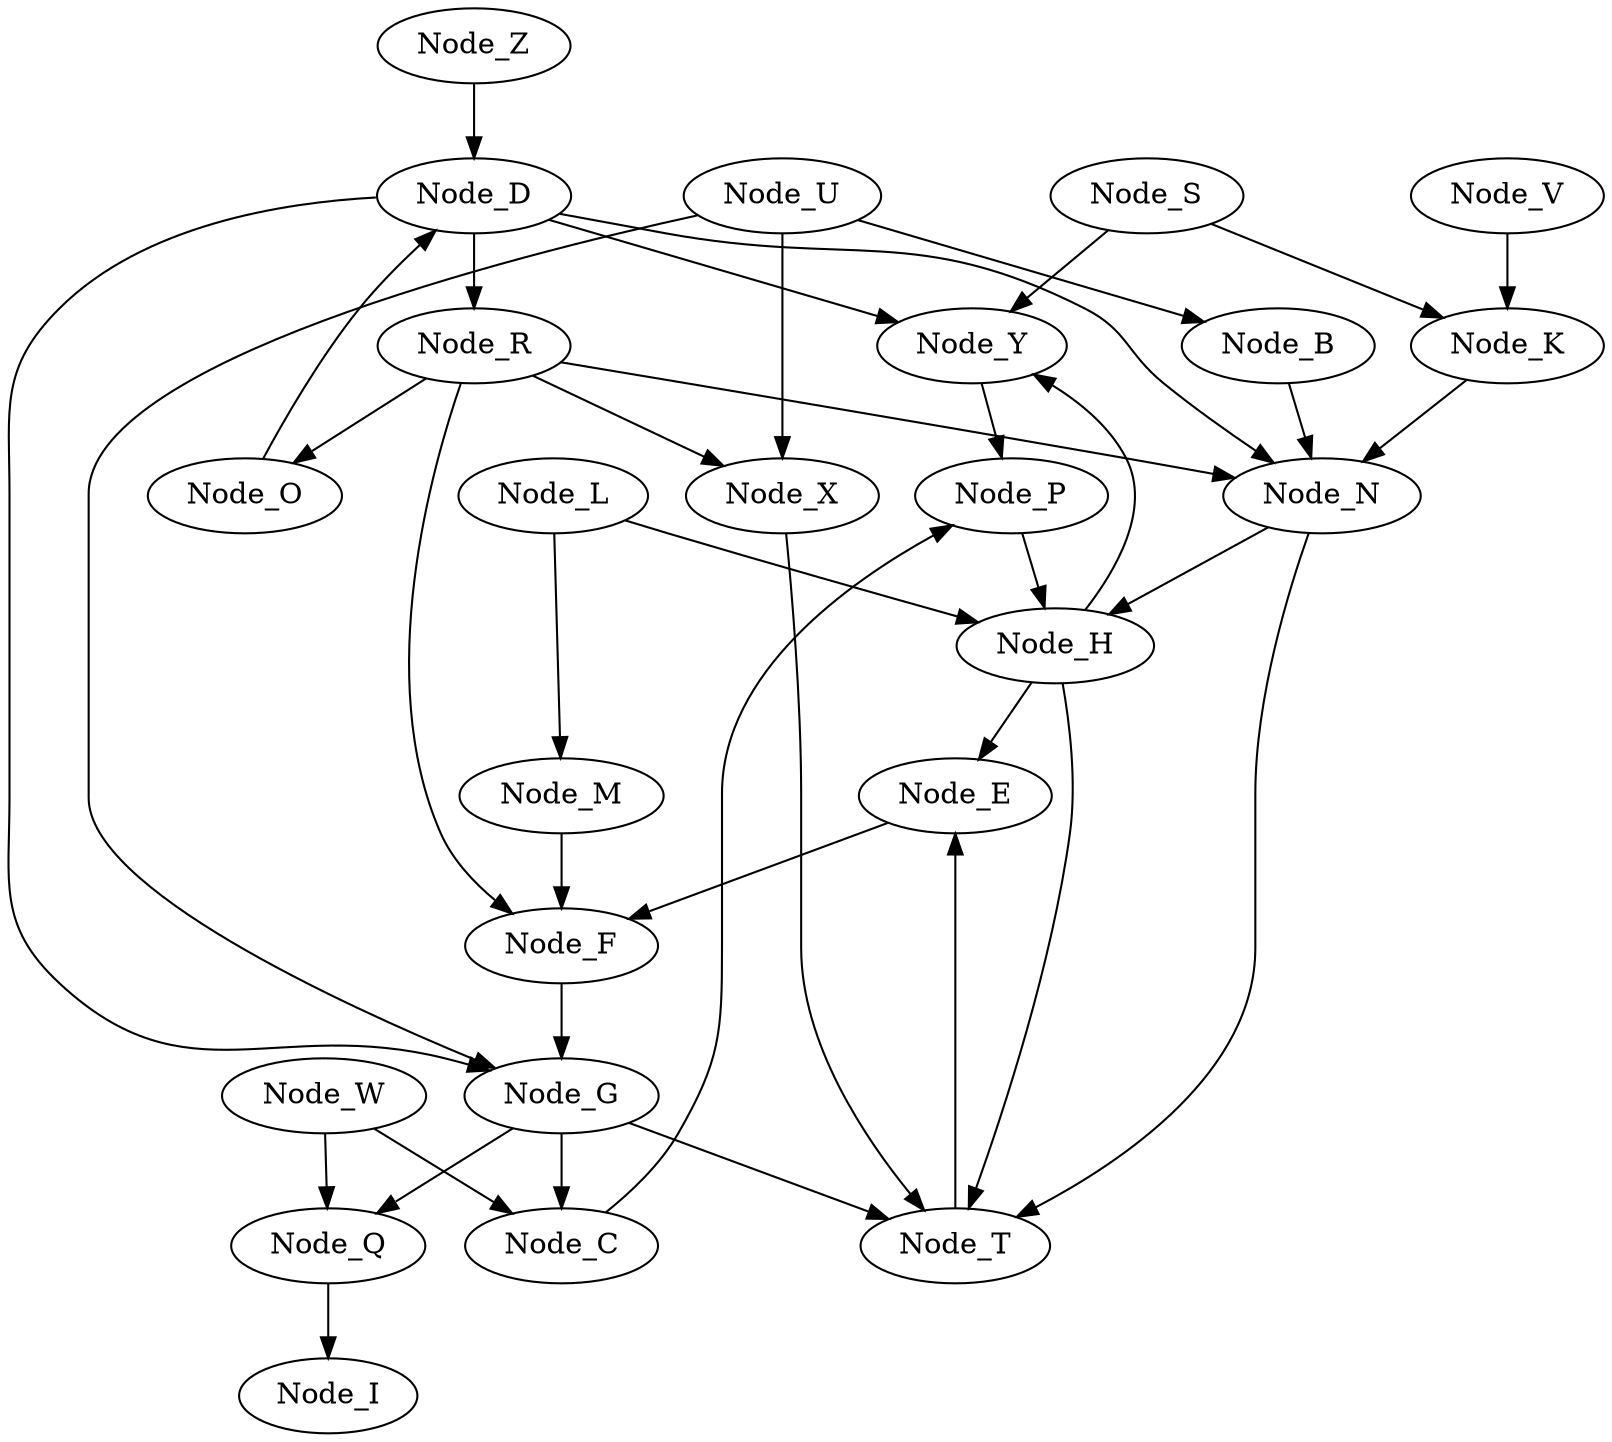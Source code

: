 // Test
digraph G {
	Node_S -> Node_Y
	Node_B -> Node_N
	Node_D -> Node_R
	Node_O -> Node_D
	Node_H -> Node_T
	Node_D -> Node_Y
	Node_U -> Node_B
	Node_Q -> Node_I
	Node_W -> Node_C
	Node_T -> Node_E
	Node_L -> Node_M
	Node_U -> Node_G
	Node_R -> Node_X
	Node_F -> Node_G
	Node_U -> Node_X
	Node_R -> Node_N
	Node_L -> Node_H
	Node_Z -> Node_D
	Node_K -> Node_N
	Node_E -> Node_F
	Node_X -> Node_T
	Node_N -> Node_T
	Node_Y -> Node_P
	Node_W -> Node_Q
	Node_P -> Node_H
	Node_N -> Node_H
	Node_R -> Node_O
	Node_H -> Node_E
	Node_M -> Node_F
	Node_S -> Node_K
	Node_D -> Node_N
	Node_D -> Node_G
	Node_H -> Node_Y
	Node_G -> Node_C
	Node_C -> Node_P
	Node_R -> Node_F
	Node_G -> Node_Q
	Node_V -> Node_K
	Node_G -> Node_T
}
